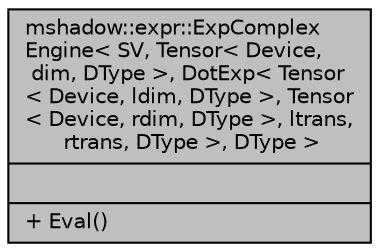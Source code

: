 digraph "mshadow::expr::ExpComplexEngine&lt; SV, Tensor&lt; Device, dim, DType &gt;, DotExp&lt; Tensor&lt; Device, ldim, DType &gt;, Tensor&lt; Device, rdim, DType &gt;, ltrans, rtrans, DType &gt;, DType &gt;"
{
 // LATEX_PDF_SIZE
  edge [fontname="Helvetica",fontsize="10",labelfontname="Helvetica",labelfontsize="10"];
  node [fontname="Helvetica",fontsize="10",shape=record];
  Node1 [label="{mshadow::expr::ExpComplex\lEngine\< SV, Tensor\< Device,\l dim, DType \>, DotExp\< Tensor\l\< Device, ldim, DType \>, Tensor\l\< Device, rdim, DType \>, ltrans,\l rtrans, DType \>, DType \>\n||+ Eval()\l}",height=0.2,width=0.4,color="black", fillcolor="grey75", style="filled", fontcolor="black",tooltip=" "];
}
